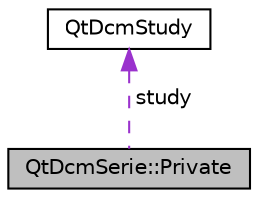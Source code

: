 digraph "QtDcmSerie::Private"
{
  edge [fontname="Helvetica",fontsize="10",labelfontname="Helvetica",labelfontsize="10"];
  node [fontname="Helvetica",fontsize="10",shape=record];
  Node1 [label="QtDcmSerie::Private",height=0.2,width=0.4,color="black", fillcolor="grey75", style="filled", fontcolor="black"];
  Node2 -> Node1 [dir="back",color="darkorchid3",fontsize="10",style="dashed",label=" study" ,fontname="Helvetica"];
  Node2 [label="QtDcmStudy",height=0.2,width=0.4,color="black", fillcolor="white", style="filled",URL="$classQtDcmStudy.html",tooltip="This class is representation of a Dicom study. "];
}
